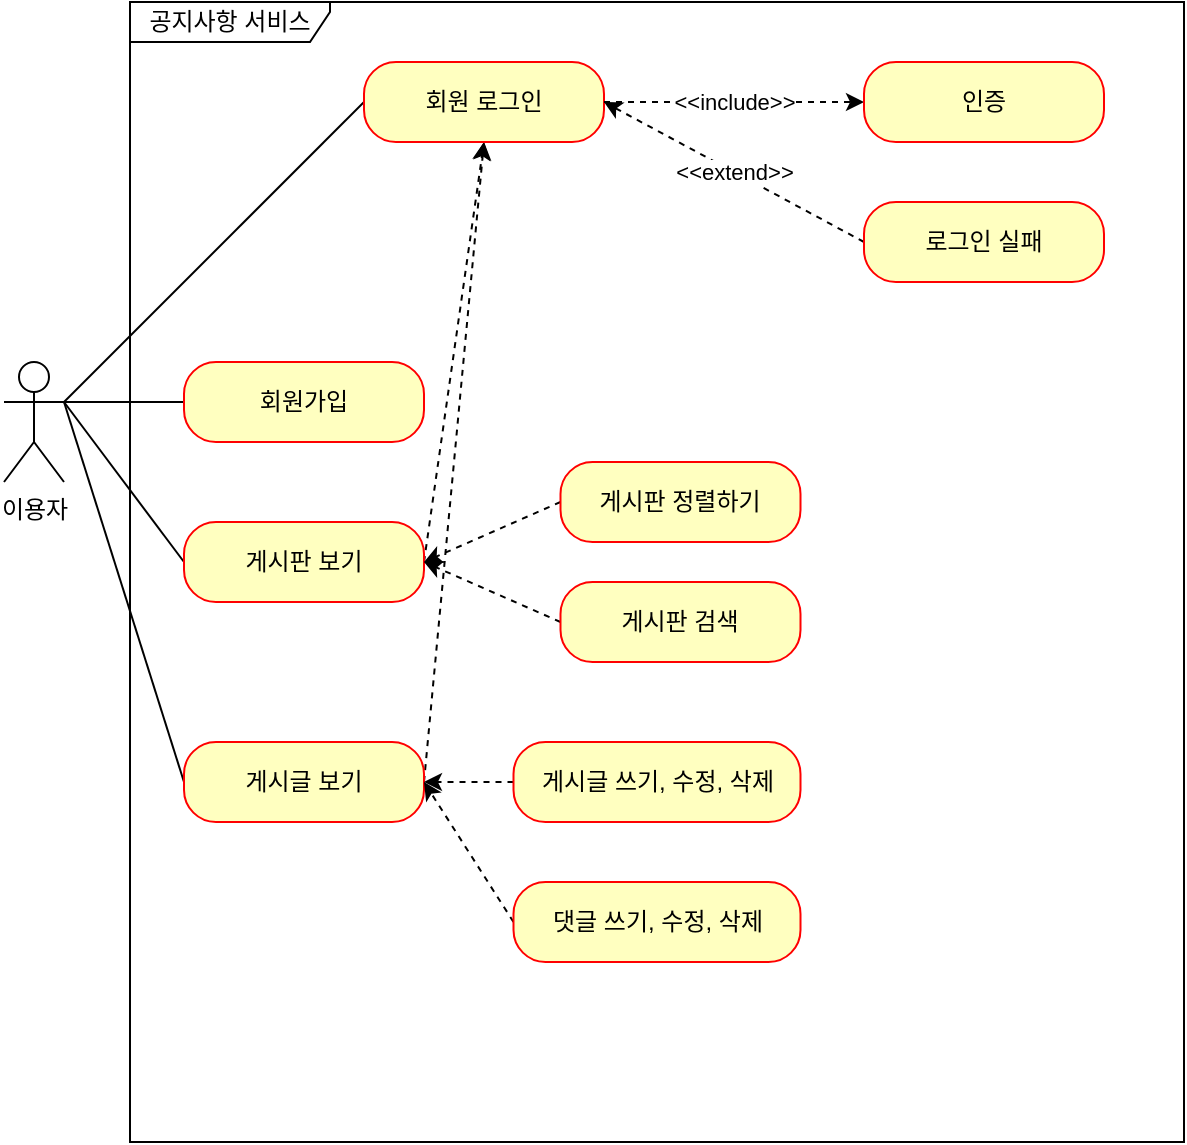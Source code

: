 <mxfile version="20.8.17" type="github">
  <diagram name="페이지-1" id="aGue1tee6N0AGcH31qvn">
    <mxGraphModel dx="998" dy="785" grid="1" gridSize="10" guides="1" tooltips="1" connect="1" arrows="1" fold="1" page="1" pageScale="1" pageWidth="827" pageHeight="1169" math="0" shadow="0">
      <root>
        <mxCell id="0" />
        <mxCell id="1" parent="0" />
        <mxCell id="6TO0KSr4-ywOU3QDqOWv-1" value="이용자&lt;br&gt;" style="shape=umlActor;verticalLabelPosition=bottom;verticalAlign=top;html=1;" vertex="1" parent="1">
          <mxGeometry x="50" y="200" width="30" height="60" as="geometry" />
        </mxCell>
        <mxCell id="6TO0KSr4-ywOU3QDqOWv-2" value="공지사항 서비스" style="shape=umlFrame;whiteSpace=wrap;html=1;pointerEvents=0;width=100;height=20;" vertex="1" parent="1">
          <mxGeometry x="113" y="20" width="527" height="570" as="geometry" />
        </mxCell>
        <mxCell id="6TO0KSr4-ywOU3QDqOWv-15" style="rounded=0;orthogonalLoop=1;jettySize=auto;html=1;exitX=0;exitY=0.5;exitDx=0;exitDy=0;endArrow=none;endFill=0;entryX=1;entryY=0.333;entryDx=0;entryDy=0;entryPerimeter=0;" edge="1" parent="1" source="6TO0KSr4-ywOU3QDqOWv-3" target="6TO0KSr4-ywOU3QDqOWv-1">
          <mxGeometry relative="1" as="geometry" />
        </mxCell>
        <mxCell id="6TO0KSr4-ywOU3QDqOWv-3" value="회원가입" style="rounded=1;whiteSpace=wrap;html=1;arcSize=40;fontColor=#000000;fillColor=#ffffc0;strokeColor=#ff0000;" vertex="1" parent="1">
          <mxGeometry x="140" y="200" width="120" height="40" as="geometry" />
        </mxCell>
        <mxCell id="6TO0KSr4-ywOU3QDqOWv-17" style="edgeStyle=none;rounded=0;orthogonalLoop=1;jettySize=auto;html=1;exitX=0;exitY=0.5;exitDx=0;exitDy=0;endArrow=none;endFill=0;" edge="1" parent="1" source="6TO0KSr4-ywOU3QDqOWv-5">
          <mxGeometry relative="1" as="geometry">
            <mxPoint x="80" y="220" as="targetPoint" />
          </mxGeometry>
        </mxCell>
        <mxCell id="6TO0KSr4-ywOU3QDqOWv-23" style="edgeStyle=none;rounded=0;orthogonalLoop=1;jettySize=auto;html=1;exitX=1;exitY=0.5;exitDx=0;exitDy=0;entryX=0.5;entryY=1;entryDx=0;entryDy=0;dashed=1;endArrow=classic;endFill=1;" edge="1" parent="1" source="6TO0KSr4-ywOU3QDqOWv-5" target="6TO0KSr4-ywOU3QDqOWv-7">
          <mxGeometry relative="1" as="geometry" />
        </mxCell>
        <mxCell id="6TO0KSr4-ywOU3QDqOWv-5" value="게시판 보기" style="rounded=1;whiteSpace=wrap;html=1;arcSize=40;fontColor=#000000;fillColor=#ffffc0;strokeColor=#ff0000;" vertex="1" parent="1">
          <mxGeometry x="140" y="280" width="120" height="40" as="geometry" />
        </mxCell>
        <mxCell id="6TO0KSr4-ywOU3QDqOWv-18" style="edgeStyle=none;rounded=0;orthogonalLoop=1;jettySize=auto;html=1;exitX=0;exitY=0.5;exitDx=0;exitDy=0;endArrow=none;endFill=0;" edge="1" parent="1" source="6TO0KSr4-ywOU3QDqOWv-6">
          <mxGeometry relative="1" as="geometry">
            <mxPoint x="80" y="220" as="targetPoint" />
          </mxGeometry>
        </mxCell>
        <mxCell id="6TO0KSr4-ywOU3QDqOWv-24" style="edgeStyle=none;rounded=0;orthogonalLoop=1;jettySize=auto;html=1;exitX=1;exitY=0.5;exitDx=0;exitDy=0;entryX=0.5;entryY=1;entryDx=0;entryDy=0;dashed=1;endArrow=classic;endFill=1;" edge="1" parent="1" source="6TO0KSr4-ywOU3QDqOWv-6" target="6TO0KSr4-ywOU3QDqOWv-7">
          <mxGeometry relative="1" as="geometry" />
        </mxCell>
        <mxCell id="6TO0KSr4-ywOU3QDqOWv-6" value="게시글 보기" style="rounded=1;whiteSpace=wrap;html=1;arcSize=40;fontColor=#000000;fillColor=#ffffc0;strokeColor=#ff0000;" vertex="1" parent="1">
          <mxGeometry x="140" y="390" width="120" height="40" as="geometry" />
        </mxCell>
        <mxCell id="6TO0KSr4-ywOU3QDqOWv-16" style="edgeStyle=none;rounded=0;orthogonalLoop=1;jettySize=auto;html=1;exitX=0;exitY=0.5;exitDx=0;exitDy=0;endArrow=none;endFill=0;" edge="1" parent="1" source="6TO0KSr4-ywOU3QDqOWv-7">
          <mxGeometry relative="1" as="geometry">
            <mxPoint x="80" y="220" as="targetPoint" />
          </mxGeometry>
        </mxCell>
        <mxCell id="6TO0KSr4-ywOU3QDqOWv-7" value="회원 로그인" style="rounded=1;whiteSpace=wrap;html=1;arcSize=40;fontColor=#000000;fillColor=#ffffc0;strokeColor=#ff0000;" vertex="1" parent="1">
          <mxGeometry x="230" y="50" width="120" height="40" as="geometry" />
        </mxCell>
        <mxCell id="6TO0KSr4-ywOU3QDqOWv-20" value="&amp;lt;&amp;lt;include&amp;gt;&amp;gt;" style="edgeStyle=none;rounded=0;orthogonalLoop=1;jettySize=auto;html=1;exitX=1;exitY=0.5;exitDx=0;exitDy=0;endArrow=classic;endFill=1;dashed=1;entryX=0;entryY=0.5;entryDx=0;entryDy=0;" edge="1" parent="1" source="6TO0KSr4-ywOU3QDqOWv-7" target="6TO0KSr4-ywOU3QDqOWv-8">
          <mxGeometry relative="1" as="geometry" />
        </mxCell>
        <mxCell id="6TO0KSr4-ywOU3QDqOWv-8" value="인증" style="rounded=1;whiteSpace=wrap;html=1;arcSize=40;fontColor=#000000;fillColor=#ffffc0;strokeColor=#ff0000;" vertex="1" parent="1">
          <mxGeometry x="480" y="50" width="120" height="40" as="geometry" />
        </mxCell>
        <mxCell id="6TO0KSr4-ywOU3QDqOWv-21" value="&amp;lt;&amp;lt;extend&amp;gt;&amp;gt;" style="edgeStyle=none;rounded=0;orthogonalLoop=1;jettySize=auto;html=1;exitX=0;exitY=0.5;exitDx=0;exitDy=0;entryX=1;entryY=0.5;entryDx=0;entryDy=0;endArrow=classic;endFill=1;dashed=1;" edge="1" parent="1" source="6TO0KSr4-ywOU3QDqOWv-9" target="6TO0KSr4-ywOU3QDqOWv-7">
          <mxGeometry relative="1" as="geometry" />
        </mxCell>
        <mxCell id="6TO0KSr4-ywOU3QDqOWv-9" value="로그인 실패" style="rounded=1;whiteSpace=wrap;html=1;arcSize=40;fontColor=#000000;fillColor=#ffffc0;strokeColor=#ff0000;" vertex="1" parent="1">
          <mxGeometry x="480" y="120" width="120" height="40" as="geometry" />
        </mxCell>
        <mxCell id="6TO0KSr4-ywOU3QDqOWv-25" style="edgeStyle=none;rounded=0;orthogonalLoop=1;jettySize=auto;html=1;exitX=0;exitY=0.5;exitDx=0;exitDy=0;entryX=1;entryY=0.5;entryDx=0;entryDy=0;dashed=1;endArrow=classic;endFill=1;" edge="1" parent="1" source="6TO0KSr4-ywOU3QDqOWv-10" target="6TO0KSr4-ywOU3QDqOWv-5">
          <mxGeometry relative="1" as="geometry" />
        </mxCell>
        <mxCell id="6TO0KSr4-ywOU3QDqOWv-10" value="게시판 정렬하기" style="rounded=1;whiteSpace=wrap;html=1;arcSize=40;fontColor=#000000;fillColor=#ffffc0;strokeColor=#ff0000;" vertex="1" parent="1">
          <mxGeometry x="328.25" y="250" width="120" height="40" as="geometry" />
        </mxCell>
        <mxCell id="6TO0KSr4-ywOU3QDqOWv-26" style="edgeStyle=none;rounded=0;orthogonalLoop=1;jettySize=auto;html=1;exitX=0;exitY=0.5;exitDx=0;exitDy=0;entryX=1;entryY=0.5;entryDx=0;entryDy=0;dashed=1;endArrow=classic;endFill=1;" edge="1" parent="1" source="6TO0KSr4-ywOU3QDqOWv-11" target="6TO0KSr4-ywOU3QDqOWv-5">
          <mxGeometry relative="1" as="geometry" />
        </mxCell>
        <mxCell id="6TO0KSr4-ywOU3QDqOWv-11" value="게시판 검색" style="rounded=1;whiteSpace=wrap;html=1;arcSize=40;fontColor=#000000;fillColor=#ffffc0;strokeColor=#ff0000;" vertex="1" parent="1">
          <mxGeometry x="328.25" y="310" width="120" height="40" as="geometry" />
        </mxCell>
        <mxCell id="6TO0KSr4-ywOU3QDqOWv-27" style="edgeStyle=none;rounded=0;orthogonalLoop=1;jettySize=auto;html=1;exitX=0;exitY=0.5;exitDx=0;exitDy=0;entryX=1;entryY=0.5;entryDx=0;entryDy=0;dashed=1;endArrow=classic;endFill=1;" edge="1" parent="1" source="6TO0KSr4-ywOU3QDqOWv-12" target="6TO0KSr4-ywOU3QDqOWv-6">
          <mxGeometry relative="1" as="geometry" />
        </mxCell>
        <mxCell id="6TO0KSr4-ywOU3QDqOWv-12" value="게시글 쓰기, 수정, 삭제" style="rounded=1;whiteSpace=wrap;html=1;arcSize=40;fontColor=#000000;fillColor=#ffffc0;strokeColor=#ff0000;" vertex="1" parent="1">
          <mxGeometry x="304.75" y="390" width="143.5" height="40" as="geometry" />
        </mxCell>
        <mxCell id="6TO0KSr4-ywOU3QDqOWv-28" style="edgeStyle=none;rounded=0;orthogonalLoop=1;jettySize=auto;html=1;exitX=0;exitY=0.5;exitDx=0;exitDy=0;entryX=1;entryY=0.5;entryDx=0;entryDy=0;dashed=1;endArrow=classic;endFill=1;" edge="1" parent="1" source="6TO0KSr4-ywOU3QDqOWv-13" target="6TO0KSr4-ywOU3QDqOWv-6">
          <mxGeometry relative="1" as="geometry" />
        </mxCell>
        <mxCell id="6TO0KSr4-ywOU3QDqOWv-13" value="댓글 쓰기, 수정, 삭제" style="rounded=1;whiteSpace=wrap;html=1;arcSize=40;fontColor=#000000;fillColor=#ffffc0;strokeColor=#ff0000;" vertex="1" parent="1">
          <mxGeometry x="304.75" y="460" width="143.5" height="40" as="geometry" />
        </mxCell>
      </root>
    </mxGraphModel>
  </diagram>
</mxfile>
